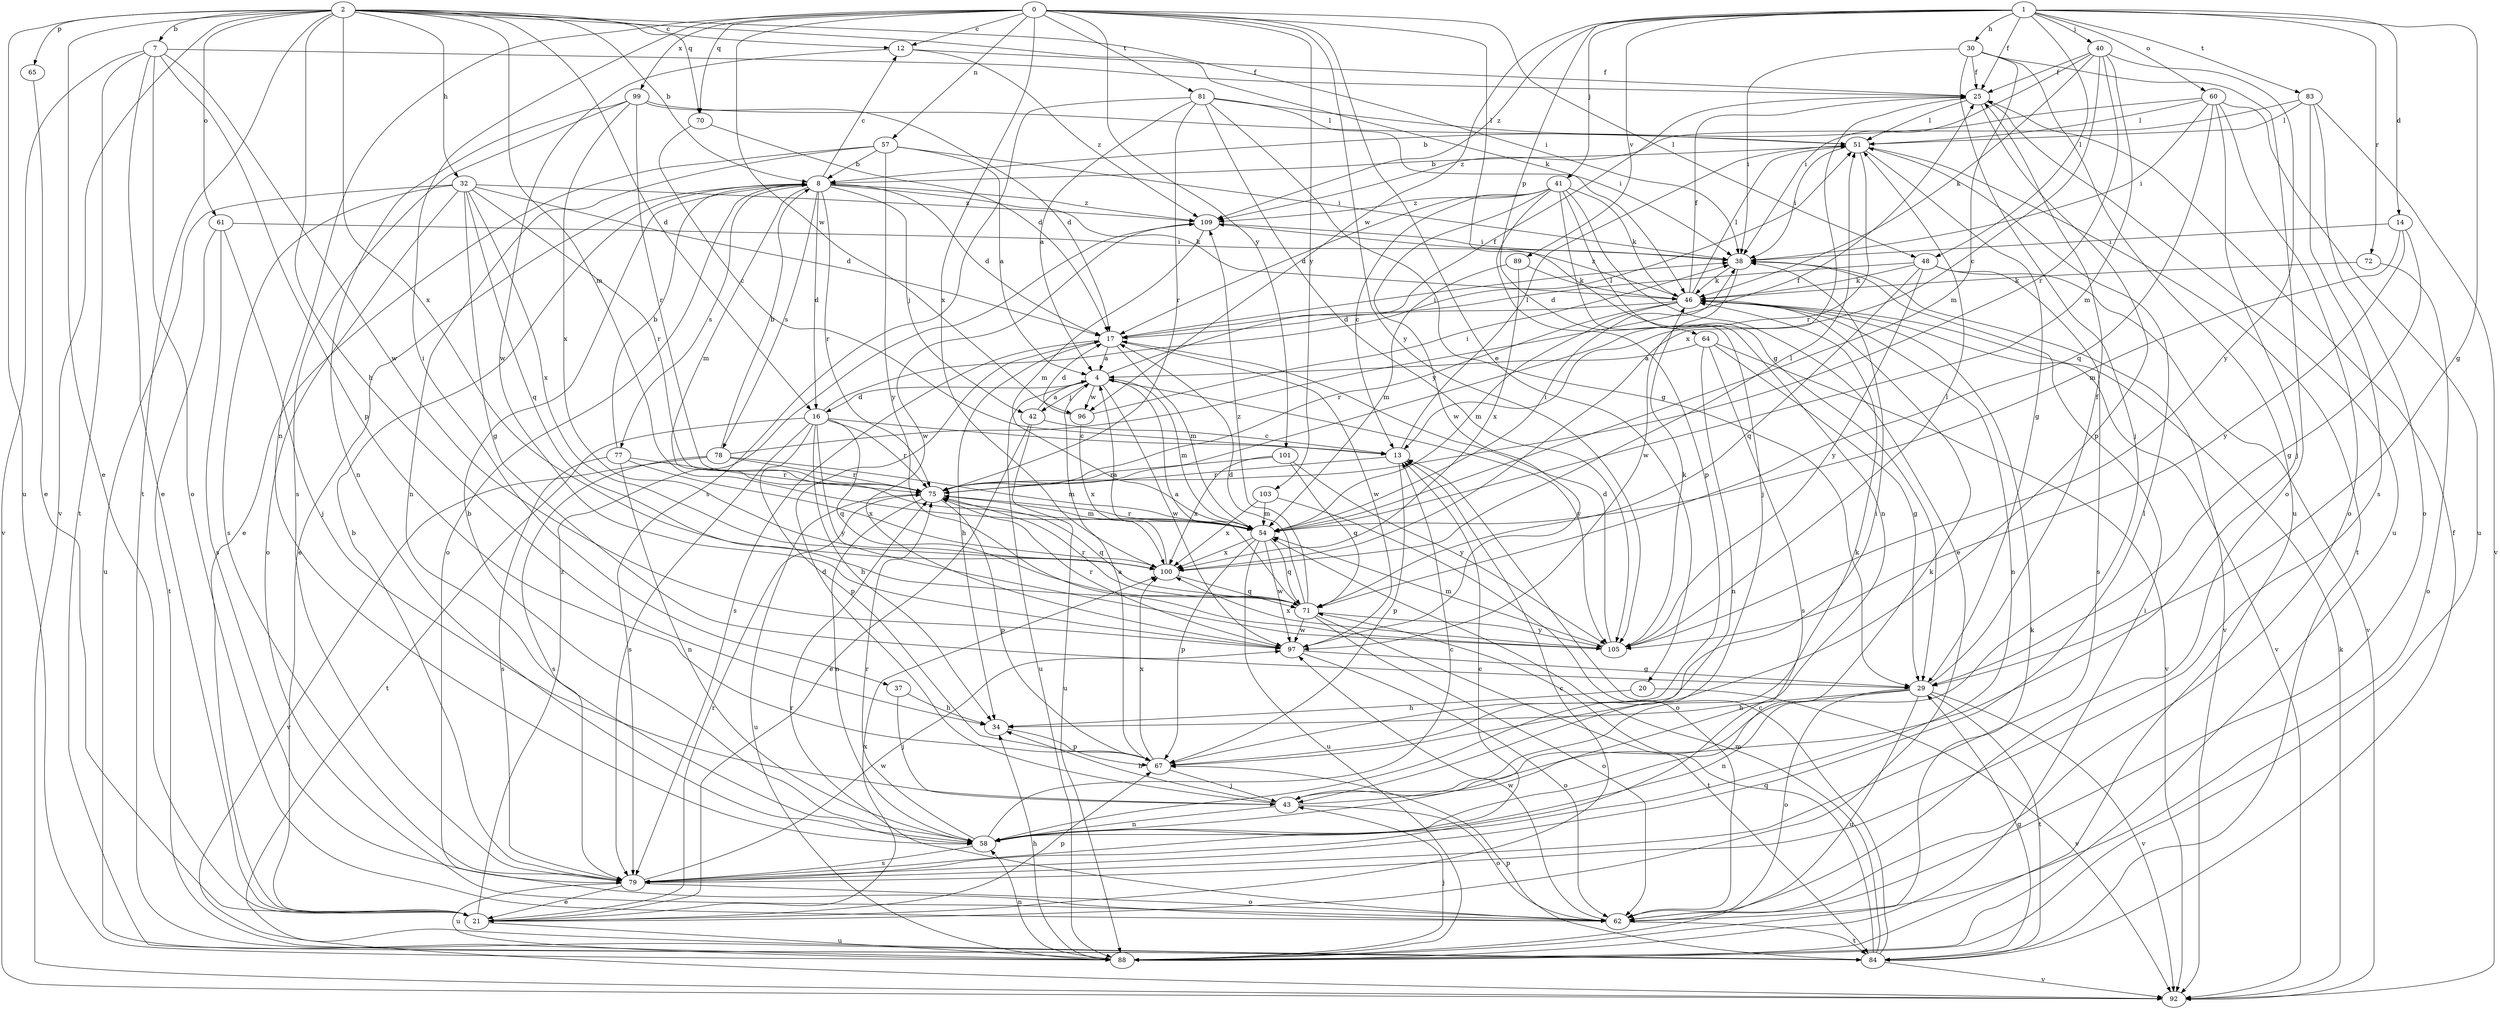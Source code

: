 strict digraph  {
0;
1;
2;
4;
7;
8;
12;
13;
14;
16;
17;
20;
21;
25;
29;
30;
32;
34;
37;
38;
40;
41;
42;
43;
46;
48;
51;
54;
57;
58;
60;
61;
62;
64;
65;
67;
70;
71;
72;
75;
77;
78;
79;
81;
83;
84;
88;
89;
92;
96;
97;
99;
100;
101;
103;
105;
109;
0 -> 12  [label=c];
0 -> 20  [label=e];
0 -> 29  [label=g];
0 -> 37  [label=i];
0 -> 48  [label=l];
0 -> 57  [label=n];
0 -> 58  [label=n];
0 -> 70  [label=q];
0 -> 81  [label=t];
0 -> 96  [label=w];
0 -> 99  [label=x];
0 -> 100  [label=x];
0 -> 101  [label=y];
0 -> 103  [label=y];
0 -> 105  [label=y];
1 -> 14  [label=d];
1 -> 25  [label=f];
1 -> 29  [label=g];
1 -> 30  [label=h];
1 -> 40  [label=j];
1 -> 41  [label=j];
1 -> 48  [label=l];
1 -> 60  [label=o];
1 -> 64  [label=p];
1 -> 72  [label=r];
1 -> 83  [label=t];
1 -> 89  [label=v];
1 -> 96  [label=w];
1 -> 109  [label=z];
2 -> 7  [label=b];
2 -> 8  [label=b];
2 -> 12  [label=c];
2 -> 16  [label=d];
2 -> 21  [label=e];
2 -> 32  [label=h];
2 -> 34  [label=h];
2 -> 38  [label=i];
2 -> 46  [label=k];
2 -> 54  [label=m];
2 -> 61  [label=o];
2 -> 65  [label=p];
2 -> 70  [label=q];
2 -> 84  [label=t];
2 -> 88  [label=u];
2 -> 92  [label=v];
2 -> 100  [label=x];
4 -> 16  [label=d];
4 -> 25  [label=f];
4 -> 42  [label=j];
4 -> 54  [label=m];
4 -> 88  [label=u];
4 -> 96  [label=w];
4 -> 97  [label=w];
4 -> 105  [label=y];
7 -> 21  [label=e];
7 -> 25  [label=f];
7 -> 62  [label=o];
7 -> 67  [label=p];
7 -> 84  [label=t];
7 -> 92  [label=v];
7 -> 97  [label=w];
8 -> 12  [label=c];
8 -> 16  [label=d];
8 -> 17  [label=d];
8 -> 21  [label=e];
8 -> 42  [label=j];
8 -> 46  [label=k];
8 -> 54  [label=m];
8 -> 62  [label=o];
8 -> 75  [label=r];
8 -> 77  [label=s];
8 -> 78  [label=s];
8 -> 109  [label=z];
12 -> 25  [label=f];
12 -> 97  [label=w];
12 -> 109  [label=z];
13 -> 51  [label=l];
13 -> 67  [label=p];
13 -> 75  [label=r];
14 -> 29  [label=g];
14 -> 38  [label=i];
14 -> 54  [label=m];
14 -> 105  [label=y];
16 -> 13  [label=c];
16 -> 34  [label=h];
16 -> 51  [label=l];
16 -> 67  [label=p];
16 -> 71  [label=q];
16 -> 75  [label=r];
16 -> 79  [label=s];
16 -> 84  [label=t];
16 -> 105  [label=y];
17 -> 4  [label=a];
17 -> 34  [label=h];
17 -> 38  [label=i];
17 -> 54  [label=m];
17 -> 79  [label=s];
17 -> 97  [label=w];
20 -> 34  [label=h];
20 -> 92  [label=v];
21 -> 13  [label=c];
21 -> 67  [label=p];
21 -> 75  [label=r];
21 -> 88  [label=u];
21 -> 100  [label=x];
21 -> 109  [label=z];
25 -> 51  [label=l];
25 -> 67  [label=p];
25 -> 88  [label=u];
25 -> 100  [label=x];
29 -> 25  [label=f];
29 -> 34  [label=h];
29 -> 58  [label=n];
29 -> 62  [label=o];
29 -> 84  [label=t];
29 -> 88  [label=u];
29 -> 92  [label=v];
30 -> 25  [label=f];
30 -> 38  [label=i];
30 -> 43  [label=j];
30 -> 54  [label=m];
30 -> 62  [label=o];
30 -> 88  [label=u];
32 -> 17  [label=d];
32 -> 29  [label=g];
32 -> 62  [label=o];
32 -> 71  [label=q];
32 -> 75  [label=r];
32 -> 79  [label=s];
32 -> 88  [label=u];
32 -> 100  [label=x];
32 -> 109  [label=z];
34 -> 67  [label=p];
37 -> 34  [label=h];
37 -> 43  [label=j];
38 -> 46  [label=k];
38 -> 92  [label=v];
38 -> 97  [label=w];
40 -> 13  [label=c];
40 -> 25  [label=f];
40 -> 38  [label=i];
40 -> 46  [label=k];
40 -> 54  [label=m];
40 -> 75  [label=r];
40 -> 105  [label=y];
41 -> 13  [label=c];
41 -> 17  [label=d];
41 -> 21  [label=e];
41 -> 43  [label=j];
41 -> 46  [label=k];
41 -> 58  [label=n];
41 -> 67  [label=p];
41 -> 97  [label=w];
41 -> 109  [label=z];
42 -> 4  [label=a];
42 -> 13  [label=c];
42 -> 21  [label=e];
42 -> 88  [label=u];
43 -> 17  [label=d];
43 -> 34  [label=h];
43 -> 46  [label=k];
43 -> 58  [label=n];
43 -> 62  [label=o];
46 -> 17  [label=d];
46 -> 25  [label=f];
46 -> 51  [label=l];
46 -> 54  [label=m];
46 -> 58  [label=n];
46 -> 75  [label=r];
46 -> 92  [label=v];
46 -> 109  [label=z];
48 -> 17  [label=d];
48 -> 46  [label=k];
48 -> 71  [label=q];
48 -> 79  [label=s];
48 -> 92  [label=v];
48 -> 105  [label=y];
51 -> 8  [label=b];
51 -> 29  [label=g];
51 -> 38  [label=i];
51 -> 75  [label=r];
51 -> 84  [label=t];
54 -> 38  [label=i];
54 -> 67  [label=p];
54 -> 71  [label=q];
54 -> 75  [label=r];
54 -> 88  [label=u];
54 -> 97  [label=w];
54 -> 100  [label=x];
57 -> 4  [label=a];
57 -> 8  [label=b];
57 -> 21  [label=e];
57 -> 38  [label=i];
57 -> 58  [label=n];
57 -> 105  [label=y];
58 -> 8  [label=b];
58 -> 13  [label=c];
58 -> 46  [label=k];
58 -> 75  [label=r];
58 -> 79  [label=s];
60 -> 8  [label=b];
60 -> 38  [label=i];
60 -> 43  [label=j];
60 -> 51  [label=l];
60 -> 62  [label=o];
60 -> 71  [label=q];
60 -> 88  [label=u];
61 -> 38  [label=i];
61 -> 43  [label=j];
61 -> 79  [label=s];
61 -> 84  [label=t];
62 -> 75  [label=r];
62 -> 84  [label=t];
62 -> 97  [label=w];
64 -> 4  [label=a];
64 -> 29  [label=g];
64 -> 58  [label=n];
64 -> 79  [label=s];
64 -> 92  [label=v];
65 -> 21  [label=e];
67 -> 4  [label=a];
67 -> 38  [label=i];
67 -> 43  [label=j];
67 -> 100  [label=x];
70 -> 13  [label=c];
70 -> 17  [label=d];
71 -> 4  [label=a];
71 -> 17  [label=d];
71 -> 62  [label=o];
71 -> 75  [label=r];
71 -> 84  [label=t];
71 -> 97  [label=w];
71 -> 105  [label=y];
71 -> 109  [label=z];
72 -> 46  [label=k];
72 -> 62  [label=o];
75 -> 54  [label=m];
75 -> 58  [label=n];
75 -> 67  [label=p];
75 -> 71  [label=q];
75 -> 88  [label=u];
77 -> 8  [label=b];
77 -> 58  [label=n];
77 -> 75  [label=r];
77 -> 79  [label=s];
77 -> 100  [label=x];
78 -> 8  [label=b];
78 -> 25  [label=f];
78 -> 54  [label=m];
78 -> 75  [label=r];
78 -> 79  [label=s];
78 -> 92  [label=v];
79 -> 8  [label=b];
79 -> 13  [label=c];
79 -> 21  [label=e];
79 -> 51  [label=l];
79 -> 62  [label=o];
79 -> 88  [label=u];
79 -> 97  [label=w];
81 -> 4  [label=a];
81 -> 29  [label=g];
81 -> 38  [label=i];
81 -> 51  [label=l];
81 -> 75  [label=r];
81 -> 79  [label=s];
81 -> 105  [label=y];
83 -> 51  [label=l];
83 -> 62  [label=o];
83 -> 79  [label=s];
83 -> 92  [label=v];
83 -> 109  [label=z];
84 -> 13  [label=c];
84 -> 25  [label=f];
84 -> 29  [label=g];
84 -> 54  [label=m];
84 -> 67  [label=p];
84 -> 71  [label=q];
84 -> 92  [label=v];
88 -> 34  [label=h];
88 -> 38  [label=i];
88 -> 43  [label=j];
88 -> 46  [label=k];
88 -> 58  [label=n];
89 -> 46  [label=k];
89 -> 54  [label=m];
89 -> 100  [label=x];
92 -> 46  [label=k];
96 -> 17  [label=d];
96 -> 38  [label=i];
96 -> 100  [label=x];
97 -> 29  [label=g];
97 -> 62  [label=o];
97 -> 75  [label=r];
99 -> 17  [label=d];
99 -> 51  [label=l];
99 -> 58  [label=n];
99 -> 75  [label=r];
99 -> 79  [label=s];
99 -> 100  [label=x];
100 -> 4  [label=a];
100 -> 51  [label=l];
100 -> 71  [label=q];
101 -> 71  [label=q];
101 -> 75  [label=r];
101 -> 100  [label=x];
101 -> 105  [label=y];
103 -> 54  [label=m];
103 -> 62  [label=o];
103 -> 100  [label=x];
105 -> 17  [label=d];
105 -> 46  [label=k];
105 -> 51  [label=l];
105 -> 54  [label=m];
105 -> 100  [label=x];
109 -> 38  [label=i];
109 -> 54  [label=m];
109 -> 97  [label=w];
}
